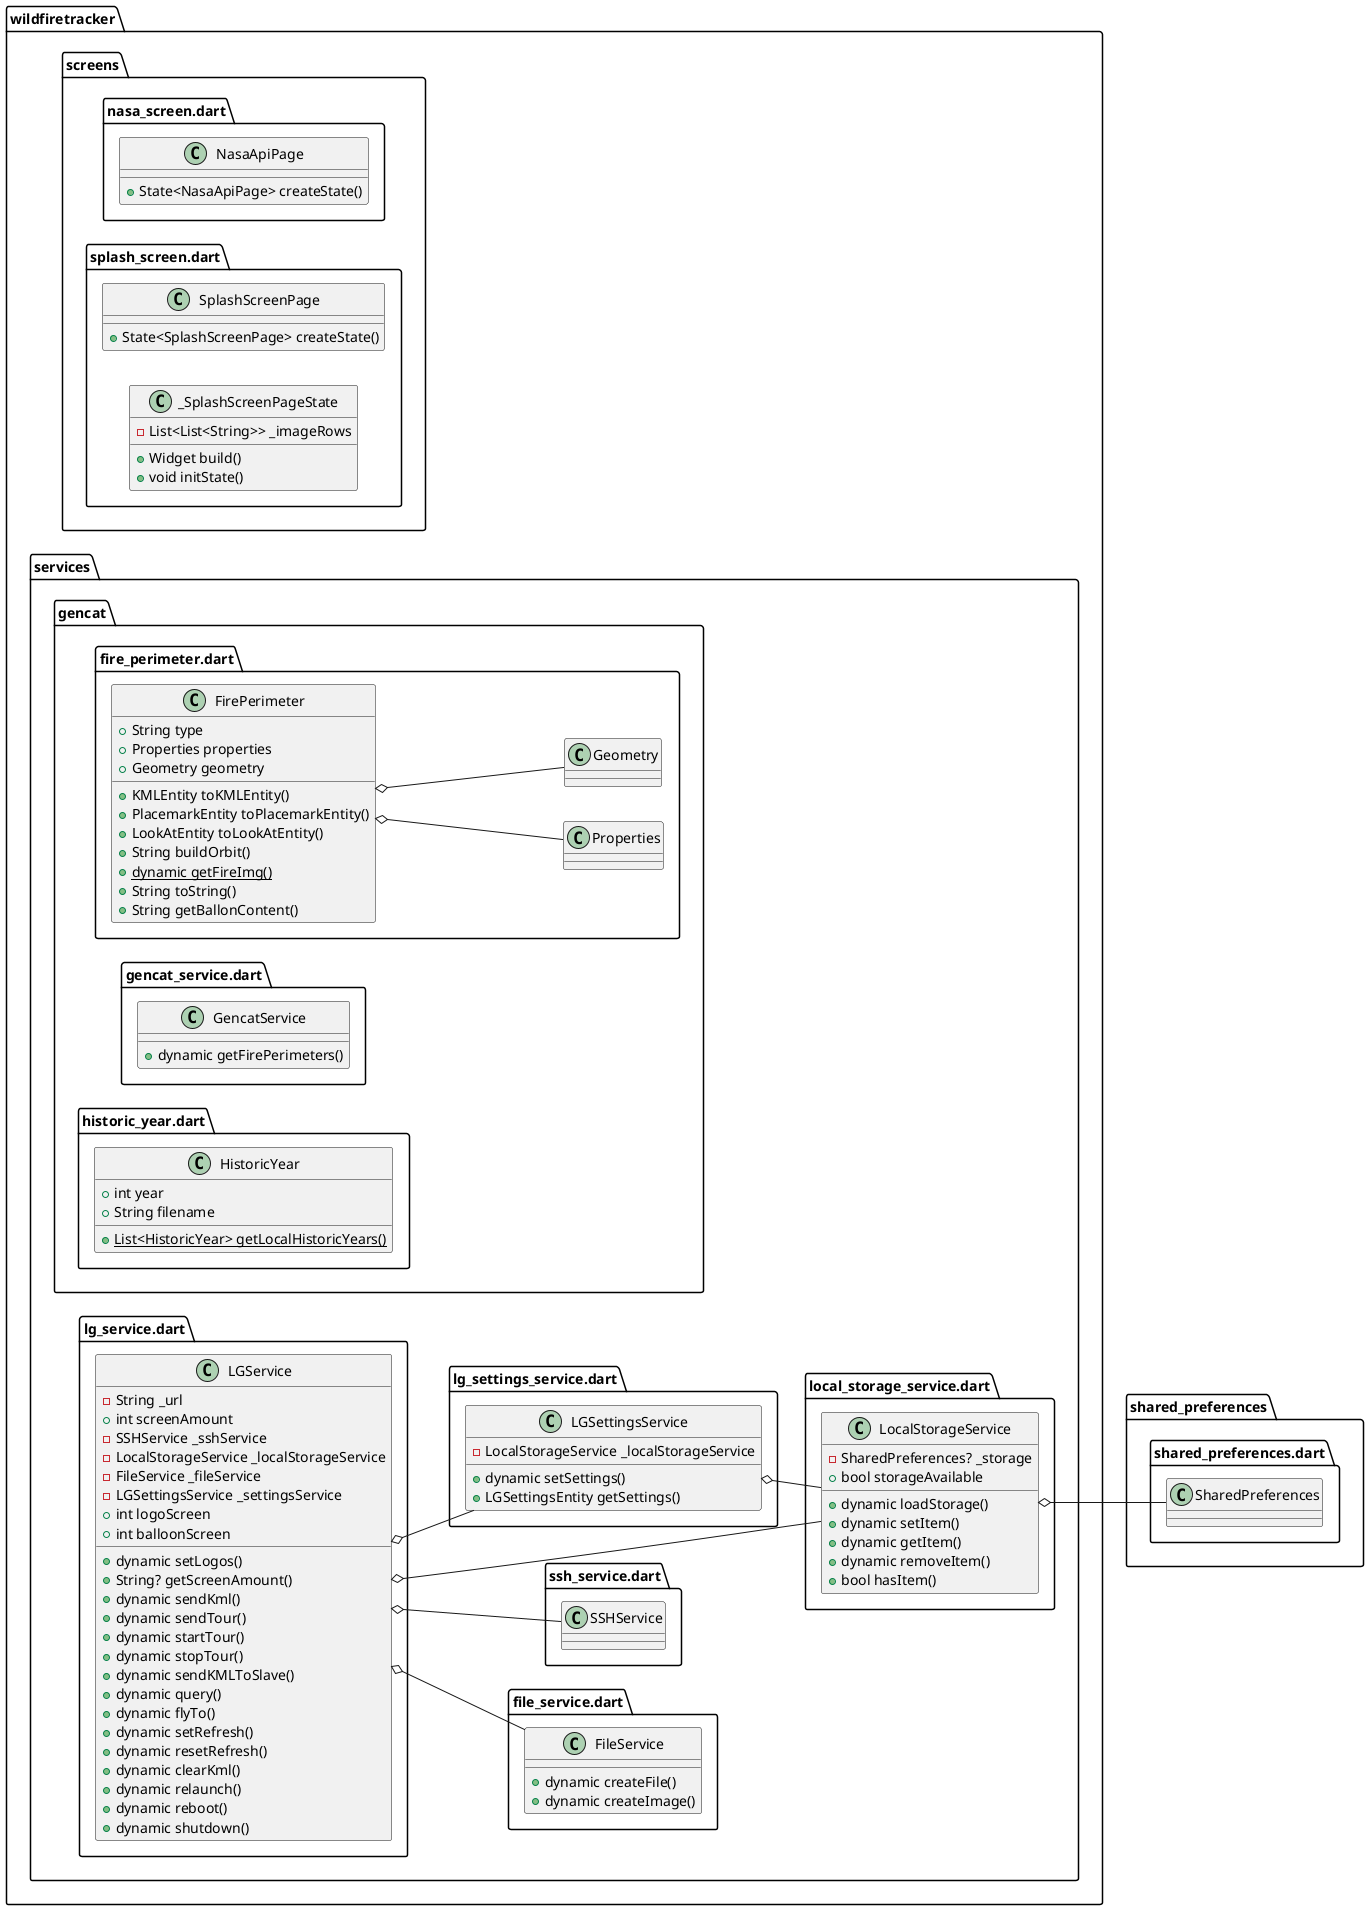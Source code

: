 @startuml
set namespaceSeparator ::

left to right direction


class "wildfiretracker::screens::nasa_screen.dart::NasaApiPage" {
  +State<NasaApiPage> createState()
}


class "wildfiretracker::screens::splash_screen.dart::SplashScreenPage" {
  +State<SplashScreenPage> createState()
}


class "wildfiretracker::screens::splash_screen.dart::_SplashScreenPageState" {
  -List<List<String>> _imageRows
  +Widget build()
  +void initState()
}

class "wildfiretracker::services::file_service.dart::FileService" {
  +dynamic createFile()
  +dynamic createImage()
}

class "wildfiretracker::services::gencat::fire_perimeter.dart::FirePerimeter" {
  +String type
  +Properties properties
  +Geometry geometry
  +KMLEntity toKMLEntity()
  +PlacemarkEntity toPlacemarkEntity()
  +LookAtEntity toLookAtEntity()
  +String buildOrbit()
  {static} +dynamic getFireImg()
  +String toString()
  +String getBallonContent()
}

"wildfiretracker::services::gencat::fire_perimeter.dart::FirePerimeter" o-- "wildfiretracker::services::gencat::fire_perimeter.dart::Properties"
"wildfiretracker::services::gencat::fire_perimeter.dart::FirePerimeter" o-- "wildfiretracker::services::gencat::fire_perimeter.dart::Geometry"

class "wildfiretracker::services::gencat::gencat_service.dart::GencatService" {
  +dynamic getFirePerimeters()
}

class "wildfiretracker::services::gencat::historic_year.dart::HistoricYear" {
  +int year
  +String filename
  {static} +List<HistoricYear> getLocalHistoricYears()
}

class "wildfiretracker::services::lg_service.dart::LGService" {
  -String _url
  +int screenAmount
  -SSHService _sshService
  -LocalStorageService _localStorageService
  -FileService _fileService
  -LGSettingsService _settingsService
  +int logoScreen
  +int balloonScreen
  +dynamic setLogos()
  +String? getScreenAmount()
  +dynamic sendKml()
  +dynamic sendTour()
  +dynamic startTour()
  +dynamic stopTour()
  +dynamic sendKMLToSlave()
  +dynamic query()
  +dynamic flyTo()
  +dynamic setRefresh()
  +dynamic resetRefresh()
  +dynamic clearKml()
  +dynamic relaunch()
  +dynamic reboot()
  +dynamic shutdown()
}

"wildfiretracker::services::lg_service.dart::LGService" o-- "wildfiretracker::services::ssh_service.dart::SSHService"
"wildfiretracker::services::lg_service.dart::LGService" o-- "wildfiretracker::services::local_storage_service.dart::LocalStorageService"
"wildfiretracker::services::lg_service.dart::LGService" o-- "wildfiretracker::services::file_service.dart::FileService"
"wildfiretracker::services::lg_service.dart::LGService" o-- "wildfiretracker::services::lg_settings_service.dart::LGSettingsService"

class "wildfiretracker::services::lg_settings_service.dart::LGSettingsService" {
  -LocalStorageService _localStorageService
  +dynamic setSettings()
  +LGSettingsEntity getSettings()
}

"wildfiretracker::services::lg_settings_service.dart::LGSettingsService" o-- "wildfiretracker::services::local_storage_service.dart::LocalStorageService"

class "wildfiretracker::services::local_storage_service.dart::LocalStorageService" {
  -SharedPreferences? _storage
  +bool storageAvailable
  +dynamic loadStorage()
  +dynamic setItem()
  +dynamic getItem()
  +dynamic removeItem()
  +bool hasItem()
}

"wildfiretracker::services::local_storage_service.dart::LocalStorageService" o-- "shared_preferences::shared_preferences.dart::SharedPreferences"



@enduml
